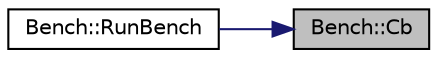 digraph "Bench::Cb"
{
 // LATEX_PDF_SIZE
  edge [fontname="Helvetica",fontsize="10",labelfontname="Helvetica",labelfontsize="10"];
  node [fontname="Helvetica",fontsize="10",shape=record];
  rankdir="RL";
  Node1 [label="Bench::Cb",height=0.2,width=0.4,color="black", fillcolor="grey75", style="filled", fontcolor="black",tooltip="callback function"];
  Node1 -> Node2 [dir="back",color="midnightblue",fontsize="10",style="solid",fontname="Helvetica"];
  Node2 [label="Bench::RunBench",height=0.2,width=0.4,color="black", fillcolor="white", style="filled",URL="$class_bench.html#a0c2b26e8df33c95e6048cd8cac4431c7",tooltip="Run function."];
}
